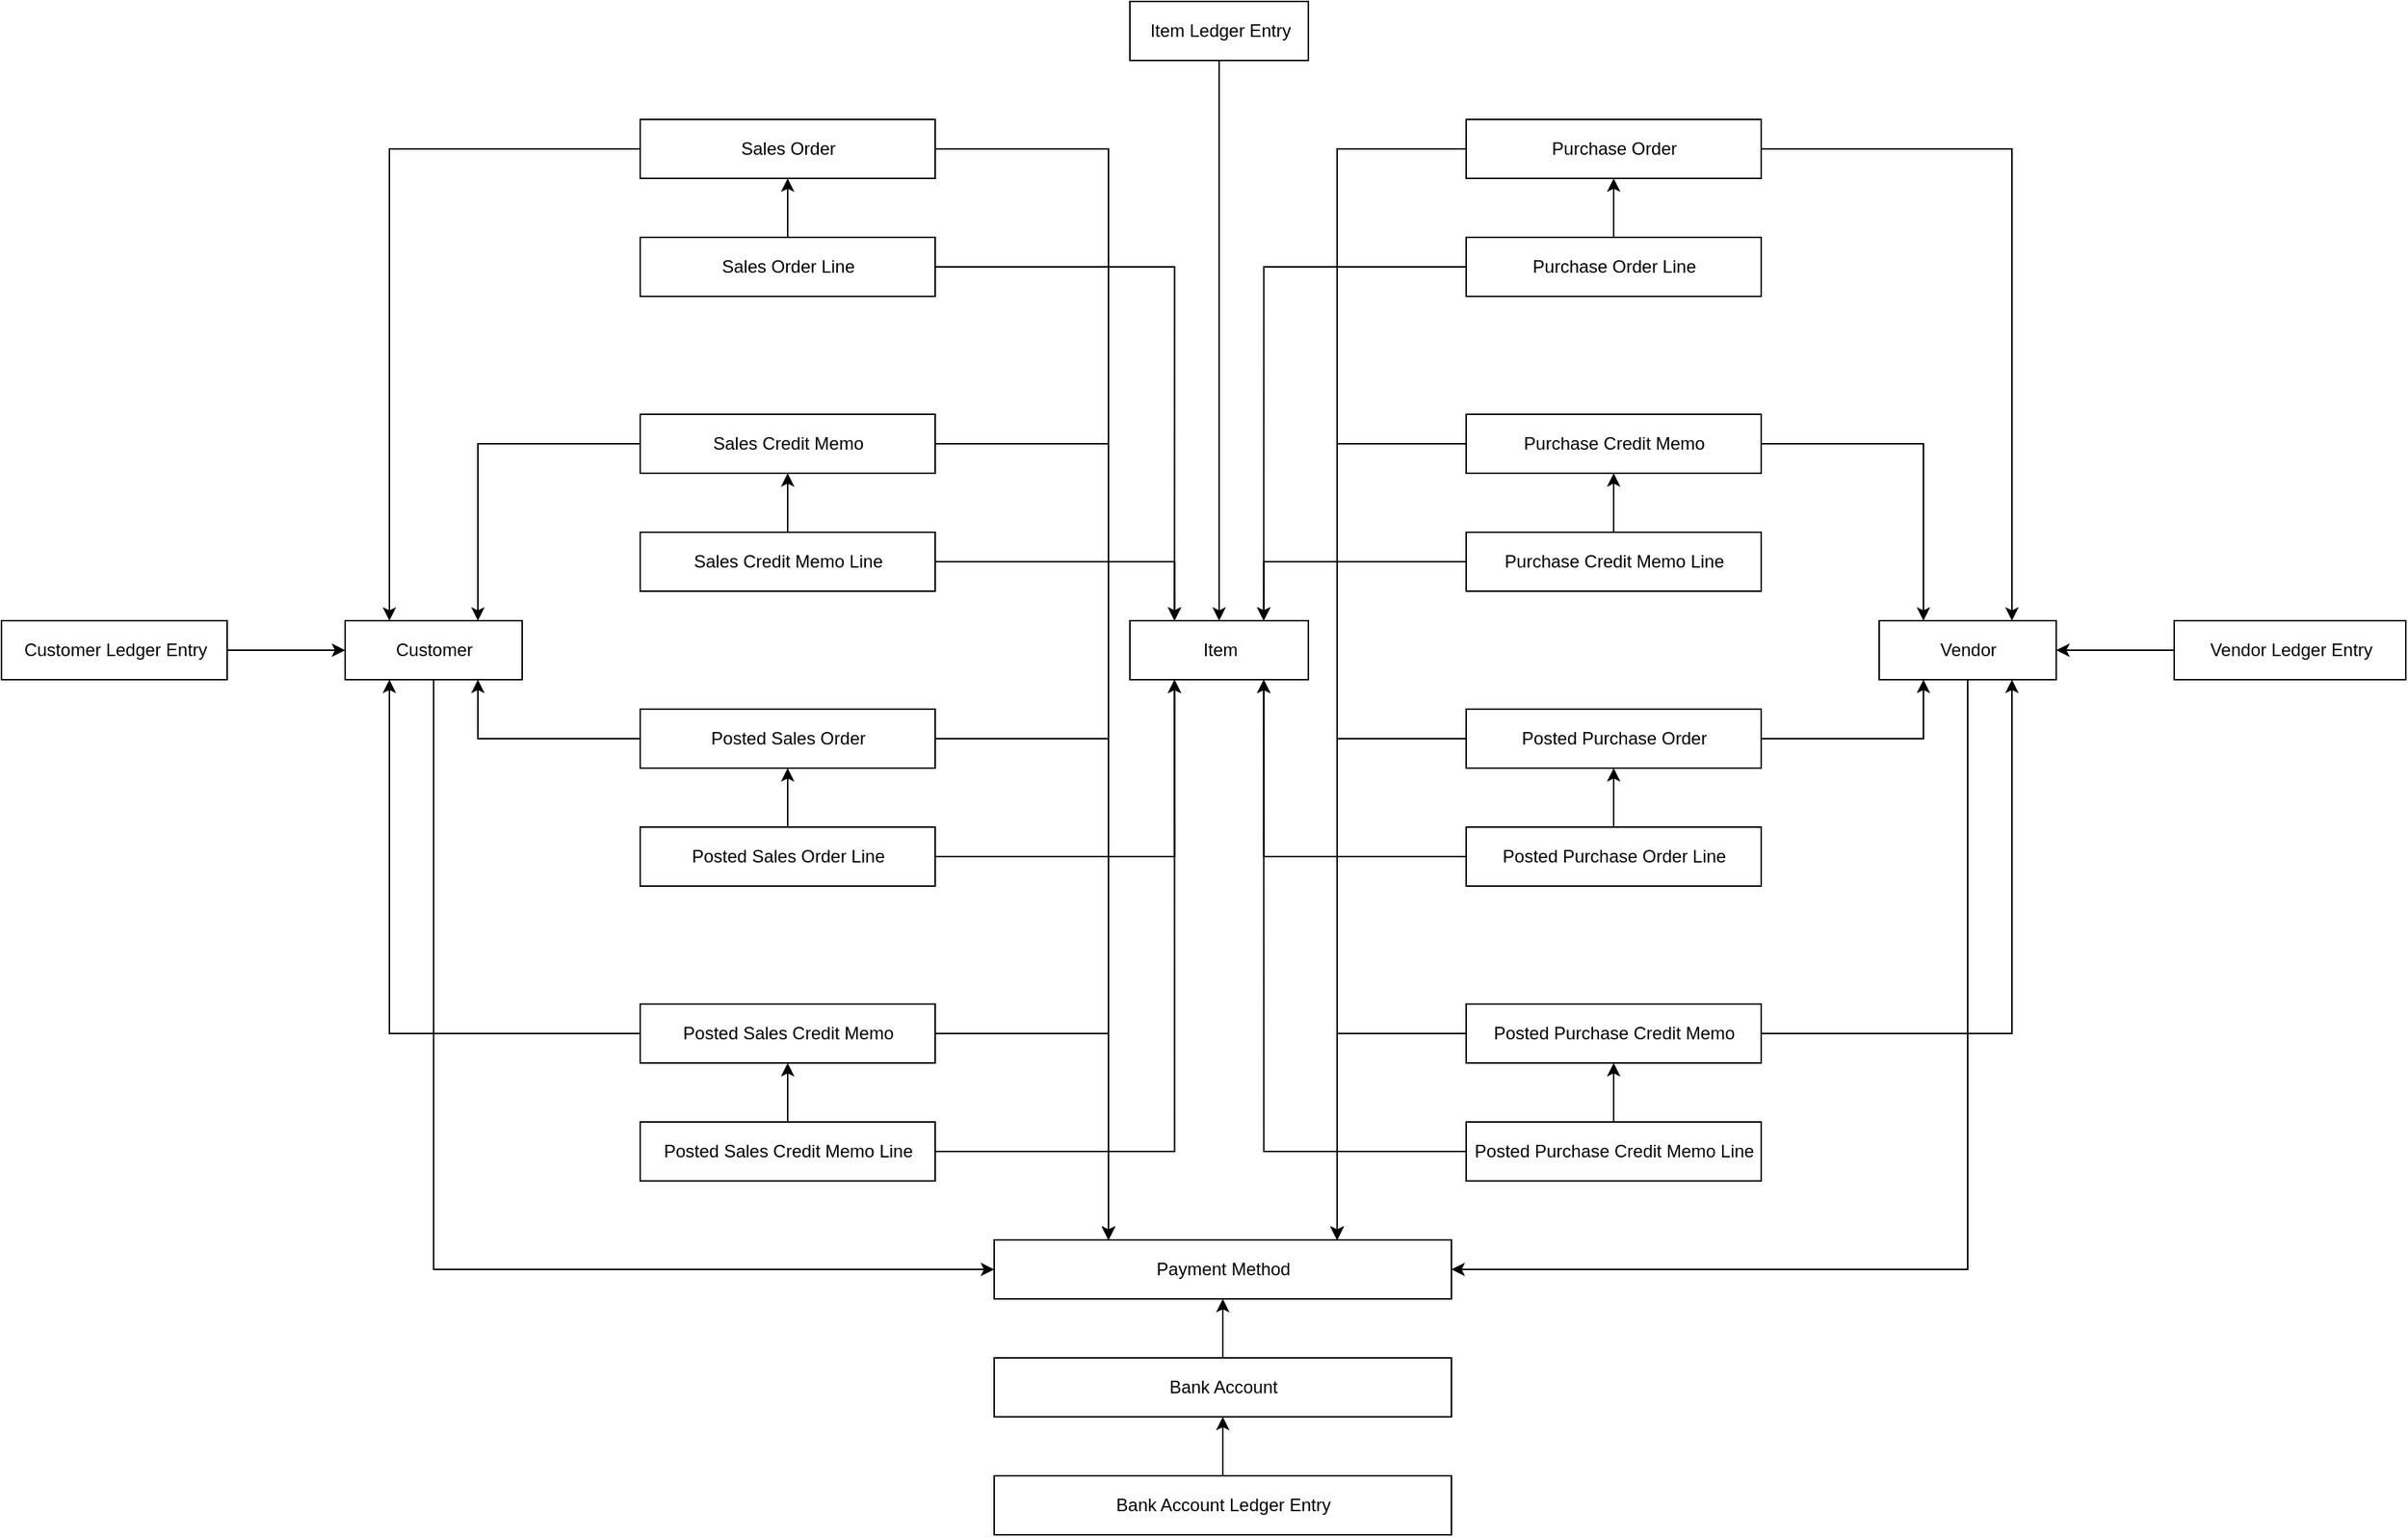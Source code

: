 <mxfile version="20.6.0"><diagram id="j5ny2Z5VI7dJZhcIAOPc" name="Page-1"><mxGraphModel dx="2910" dy="1264" grid="1" gridSize="10" guides="1" tooltips="1" connect="1" arrows="1" fold="1" page="1" pageScale="1" pageWidth="827" pageHeight="1169" math="0" shadow="0"><root><mxCell id="0"/><mxCell id="1" parent="0"/><mxCell id="Mz39IRMxZWfVJ_jMmrUO-1" value="Item" style="html=1;" vertex="1" parent="1"><mxGeometry x="-62" y="420" width="121" height="40" as="geometry"/></mxCell><mxCell id="Mz39IRMxZWfVJ_jMmrUO-46" style="edgeStyle=orthogonalEdgeStyle;rounded=0;orthogonalLoop=1;jettySize=auto;html=1;entryX=0.5;entryY=0;entryDx=0;entryDy=0;" edge="1" parent="1" source="Mz39IRMxZWfVJ_jMmrUO-2" target="Mz39IRMxZWfVJ_jMmrUO-1"><mxGeometry relative="1" as="geometry"/></mxCell><mxCell id="Mz39IRMxZWfVJ_jMmrUO-2" value="Item Ledger Entry" style="html=1;" vertex="1" parent="1"><mxGeometry x="-62" width="121" height="40" as="geometry"/></mxCell><mxCell id="Mz39IRMxZWfVJ_jMmrUO-71" style="edgeStyle=orthogonalEdgeStyle;rounded=0;orthogonalLoop=1;jettySize=auto;html=1;entryX=0;entryY=0.5;entryDx=0;entryDy=0;exitX=0.5;exitY=1;exitDx=0;exitDy=0;" edge="1" parent="1" source="Mz39IRMxZWfVJ_jMmrUO-3" target="Mz39IRMxZWfVJ_jMmrUO-55"><mxGeometry relative="1" as="geometry"><Array as="points"><mxPoint x="-534" y="860"/></Array></mxGeometry></mxCell><mxCell id="Mz39IRMxZWfVJ_jMmrUO-3" value="Customer" style="html=1;" vertex="1" parent="1"><mxGeometry x="-594" y="420" width="120" height="40" as="geometry"/></mxCell><mxCell id="Mz39IRMxZWfVJ_jMmrUO-72" style="edgeStyle=orthogonalEdgeStyle;rounded=0;orthogonalLoop=1;jettySize=auto;html=1;entryX=1;entryY=0.5;entryDx=0;entryDy=0;exitX=0.5;exitY=1;exitDx=0;exitDy=0;" edge="1" parent="1" source="Mz39IRMxZWfVJ_jMmrUO-4" target="Mz39IRMxZWfVJ_jMmrUO-55"><mxGeometry relative="1" as="geometry"><Array as="points"><mxPoint x="506" y="860"/></Array></mxGeometry></mxCell><mxCell id="Mz39IRMxZWfVJ_jMmrUO-4" value="Vendor" style="html=1;" vertex="1" parent="1"><mxGeometry x="446" y="420" width="120" height="40" as="geometry"/></mxCell><mxCell id="Mz39IRMxZWfVJ_jMmrUO-39" style="edgeStyle=orthogonalEdgeStyle;rounded=0;orthogonalLoop=1;jettySize=auto;html=1;entryX=0;entryY=0.5;entryDx=0;entryDy=0;" edge="1" parent="1" source="Mz39IRMxZWfVJ_jMmrUO-5" target="Mz39IRMxZWfVJ_jMmrUO-3"><mxGeometry relative="1" as="geometry"/></mxCell><mxCell id="Mz39IRMxZWfVJ_jMmrUO-5" value="Customer Ledger Entry" style="html=1;" vertex="1" parent="1"><mxGeometry x="-827" y="420" width="153" height="40" as="geometry"/></mxCell><mxCell id="Mz39IRMxZWfVJ_jMmrUO-45" style="edgeStyle=orthogonalEdgeStyle;rounded=0;orthogonalLoop=1;jettySize=auto;html=1;entryX=1;entryY=0.5;entryDx=0;entryDy=0;" edge="1" parent="1" source="Mz39IRMxZWfVJ_jMmrUO-6" target="Mz39IRMxZWfVJ_jMmrUO-4"><mxGeometry relative="1" as="geometry"/></mxCell><mxCell id="Mz39IRMxZWfVJ_jMmrUO-6" value="Vendor Ledger Entry" style="html=1;" vertex="1" parent="1"><mxGeometry x="646" y="420" width="157" height="40" as="geometry"/></mxCell><mxCell id="Mz39IRMxZWfVJ_jMmrUO-35" style="edgeStyle=orthogonalEdgeStyle;rounded=0;orthogonalLoop=1;jettySize=auto;html=1;entryX=0.25;entryY=0;entryDx=0;entryDy=0;" edge="1" parent="1" source="Mz39IRMxZWfVJ_jMmrUO-9" target="Mz39IRMxZWfVJ_jMmrUO-3"><mxGeometry relative="1" as="geometry"><Array as="points"><mxPoint x="-564" y="100"/></Array></mxGeometry></mxCell><mxCell id="Mz39IRMxZWfVJ_jMmrUO-61" style="edgeStyle=orthogonalEdgeStyle;rounded=0;orthogonalLoop=1;jettySize=auto;html=1;entryX=0.25;entryY=0;entryDx=0;entryDy=0;" edge="1" parent="1" source="Mz39IRMxZWfVJ_jMmrUO-9" target="Mz39IRMxZWfVJ_jMmrUO-55"><mxGeometry relative="1" as="geometry"/></mxCell><mxCell id="Mz39IRMxZWfVJ_jMmrUO-9" value="Sales Order" style="html=1;" vertex="1" parent="1"><mxGeometry x="-394" y="80" width="200" height="40" as="geometry"/></mxCell><mxCell id="Mz39IRMxZWfVJ_jMmrUO-27" style="edgeStyle=orthogonalEdgeStyle;rounded=0;orthogonalLoop=1;jettySize=auto;html=1;exitX=1;exitY=0.5;exitDx=0;exitDy=0;entryX=0.25;entryY=0;entryDx=0;entryDy=0;" edge="1" parent="1" source="Mz39IRMxZWfVJ_jMmrUO-10" target="Mz39IRMxZWfVJ_jMmrUO-1"><mxGeometry relative="1" as="geometry"/></mxCell><mxCell id="Mz39IRMxZWfVJ_jMmrUO-47" style="edgeStyle=orthogonalEdgeStyle;rounded=0;orthogonalLoop=1;jettySize=auto;html=1;entryX=0.5;entryY=1;entryDx=0;entryDy=0;" edge="1" parent="1" source="Mz39IRMxZWfVJ_jMmrUO-10" target="Mz39IRMxZWfVJ_jMmrUO-9"><mxGeometry relative="1" as="geometry"/></mxCell><mxCell id="Mz39IRMxZWfVJ_jMmrUO-10" value="Sales Order Line" style="html=1;" vertex="1" parent="1"><mxGeometry x="-394" y="160" width="200" height="40" as="geometry"/></mxCell><mxCell id="Mz39IRMxZWfVJ_jMmrUO-36" style="edgeStyle=orthogonalEdgeStyle;rounded=0;orthogonalLoop=1;jettySize=auto;html=1;entryX=0.75;entryY=0;entryDx=0;entryDy=0;" edge="1" parent="1" source="Mz39IRMxZWfVJ_jMmrUO-11" target="Mz39IRMxZWfVJ_jMmrUO-3"><mxGeometry relative="1" as="geometry"/></mxCell><mxCell id="Mz39IRMxZWfVJ_jMmrUO-62" style="edgeStyle=orthogonalEdgeStyle;rounded=0;orthogonalLoop=1;jettySize=auto;html=1;entryX=0.25;entryY=0;entryDx=0;entryDy=0;" edge="1" parent="1" source="Mz39IRMxZWfVJ_jMmrUO-11" target="Mz39IRMxZWfVJ_jMmrUO-55"><mxGeometry relative="1" as="geometry"/></mxCell><mxCell id="Mz39IRMxZWfVJ_jMmrUO-11" value="Sales Credit Memo" style="html=1;" vertex="1" parent="1"><mxGeometry x="-394" y="280" width="200" height="40" as="geometry"/></mxCell><mxCell id="Mz39IRMxZWfVJ_jMmrUO-28" style="edgeStyle=orthogonalEdgeStyle;rounded=0;orthogonalLoop=1;jettySize=auto;html=1;exitX=1;exitY=0.5;exitDx=0;exitDy=0;entryX=0.25;entryY=0;entryDx=0;entryDy=0;" edge="1" parent="1" source="Mz39IRMxZWfVJ_jMmrUO-12" target="Mz39IRMxZWfVJ_jMmrUO-1"><mxGeometry relative="1" as="geometry"/></mxCell><mxCell id="Mz39IRMxZWfVJ_jMmrUO-48" style="edgeStyle=orthogonalEdgeStyle;rounded=0;orthogonalLoop=1;jettySize=auto;html=1;entryX=0.5;entryY=1;entryDx=0;entryDy=0;" edge="1" parent="1" source="Mz39IRMxZWfVJ_jMmrUO-12" target="Mz39IRMxZWfVJ_jMmrUO-11"><mxGeometry relative="1" as="geometry"/></mxCell><mxCell id="Mz39IRMxZWfVJ_jMmrUO-12" value="Sales Credit Memo Line" style="html=1;" vertex="1" parent="1"><mxGeometry x="-394" y="360" width="200" height="40" as="geometry"/></mxCell><mxCell id="Mz39IRMxZWfVJ_jMmrUO-37" style="edgeStyle=orthogonalEdgeStyle;rounded=0;orthogonalLoop=1;jettySize=auto;html=1;entryX=0.75;entryY=1;entryDx=0;entryDy=0;" edge="1" parent="1" source="Mz39IRMxZWfVJ_jMmrUO-13" target="Mz39IRMxZWfVJ_jMmrUO-3"><mxGeometry relative="1" as="geometry"/></mxCell><mxCell id="Mz39IRMxZWfVJ_jMmrUO-63" style="edgeStyle=orthogonalEdgeStyle;rounded=0;orthogonalLoop=1;jettySize=auto;html=1;entryX=0.25;entryY=0;entryDx=0;entryDy=0;" edge="1" parent="1" source="Mz39IRMxZWfVJ_jMmrUO-13" target="Mz39IRMxZWfVJ_jMmrUO-55"><mxGeometry relative="1" as="geometry"/></mxCell><mxCell id="Mz39IRMxZWfVJ_jMmrUO-13" value="Posted Sales Order" style="html=1;" vertex="1" parent="1"><mxGeometry x="-394" y="480" width="200" height="40" as="geometry"/></mxCell><mxCell id="Mz39IRMxZWfVJ_jMmrUO-29" style="edgeStyle=orthogonalEdgeStyle;rounded=0;orthogonalLoop=1;jettySize=auto;html=1;entryX=0.25;entryY=1;entryDx=0;entryDy=0;" edge="1" parent="1" source="Mz39IRMxZWfVJ_jMmrUO-14" target="Mz39IRMxZWfVJ_jMmrUO-1"><mxGeometry relative="1" as="geometry"/></mxCell><mxCell id="Mz39IRMxZWfVJ_jMmrUO-49" style="edgeStyle=orthogonalEdgeStyle;rounded=0;orthogonalLoop=1;jettySize=auto;html=1;entryX=0.5;entryY=1;entryDx=0;entryDy=0;" edge="1" parent="1" source="Mz39IRMxZWfVJ_jMmrUO-14" target="Mz39IRMxZWfVJ_jMmrUO-13"><mxGeometry relative="1" as="geometry"/></mxCell><mxCell id="Mz39IRMxZWfVJ_jMmrUO-14" value="Posted Sales Order Line" style="html=1;" vertex="1" parent="1"><mxGeometry x="-394" y="560" width="200" height="40" as="geometry"/></mxCell><mxCell id="Mz39IRMxZWfVJ_jMmrUO-38" style="edgeStyle=orthogonalEdgeStyle;rounded=0;orthogonalLoop=1;jettySize=auto;html=1;entryX=0.25;entryY=1;entryDx=0;entryDy=0;" edge="1" parent="1" source="Mz39IRMxZWfVJ_jMmrUO-15" target="Mz39IRMxZWfVJ_jMmrUO-3"><mxGeometry relative="1" as="geometry"/></mxCell><mxCell id="Mz39IRMxZWfVJ_jMmrUO-64" style="edgeStyle=orthogonalEdgeStyle;rounded=0;orthogonalLoop=1;jettySize=auto;html=1;entryX=0.25;entryY=0;entryDx=0;entryDy=0;" edge="1" parent="1" source="Mz39IRMxZWfVJ_jMmrUO-15" target="Mz39IRMxZWfVJ_jMmrUO-55"><mxGeometry relative="1" as="geometry"/></mxCell><mxCell id="Mz39IRMxZWfVJ_jMmrUO-15" value="Posted Sales Credit Memo" style="html=1;" vertex="1" parent="1"><mxGeometry x="-394" y="680" width="200" height="40" as="geometry"/></mxCell><mxCell id="Mz39IRMxZWfVJ_jMmrUO-30" style="edgeStyle=orthogonalEdgeStyle;rounded=0;orthogonalLoop=1;jettySize=auto;html=1;entryX=0.25;entryY=1;entryDx=0;entryDy=0;" edge="1" parent="1" source="Mz39IRMxZWfVJ_jMmrUO-16" target="Mz39IRMxZWfVJ_jMmrUO-1"><mxGeometry relative="1" as="geometry"/></mxCell><mxCell id="Mz39IRMxZWfVJ_jMmrUO-50" style="edgeStyle=orthogonalEdgeStyle;rounded=0;orthogonalLoop=1;jettySize=auto;html=1;entryX=0.5;entryY=1;entryDx=0;entryDy=0;" edge="1" parent="1" source="Mz39IRMxZWfVJ_jMmrUO-16" target="Mz39IRMxZWfVJ_jMmrUO-15"><mxGeometry relative="1" as="geometry"/></mxCell><mxCell id="Mz39IRMxZWfVJ_jMmrUO-16" value="Posted Sales Credit Memo Line" style="html=1;" vertex="1" parent="1"><mxGeometry x="-394" y="760" width="200" height="40" as="geometry"/></mxCell><mxCell id="Mz39IRMxZWfVJ_jMmrUO-41" style="edgeStyle=orthogonalEdgeStyle;rounded=0;orthogonalLoop=1;jettySize=auto;html=1;entryX=0.75;entryY=0;entryDx=0;entryDy=0;" edge="1" parent="1" source="Mz39IRMxZWfVJ_jMmrUO-19" target="Mz39IRMxZWfVJ_jMmrUO-4"><mxGeometry relative="1" as="geometry"/></mxCell><mxCell id="Mz39IRMxZWfVJ_jMmrUO-65" style="edgeStyle=orthogonalEdgeStyle;rounded=0;orthogonalLoop=1;jettySize=auto;html=1;entryX=0.75;entryY=0;entryDx=0;entryDy=0;" edge="1" parent="1" source="Mz39IRMxZWfVJ_jMmrUO-19" target="Mz39IRMxZWfVJ_jMmrUO-55"><mxGeometry relative="1" as="geometry"/></mxCell><mxCell id="Mz39IRMxZWfVJ_jMmrUO-19" value="Purchase Order" style="html=1;" vertex="1" parent="1"><mxGeometry x="166" y="80" width="200" height="40" as="geometry"/></mxCell><mxCell id="Mz39IRMxZWfVJ_jMmrUO-31" style="edgeStyle=orthogonalEdgeStyle;rounded=0;orthogonalLoop=1;jettySize=auto;html=1;entryX=0.75;entryY=0;entryDx=0;entryDy=0;" edge="1" parent="1" source="Mz39IRMxZWfVJ_jMmrUO-20" target="Mz39IRMxZWfVJ_jMmrUO-1"><mxGeometry relative="1" as="geometry"/></mxCell><mxCell id="Mz39IRMxZWfVJ_jMmrUO-54" style="edgeStyle=orthogonalEdgeStyle;rounded=0;orthogonalLoop=1;jettySize=auto;html=1;entryX=0.5;entryY=1;entryDx=0;entryDy=0;" edge="1" parent="1" source="Mz39IRMxZWfVJ_jMmrUO-20" target="Mz39IRMxZWfVJ_jMmrUO-19"><mxGeometry relative="1" as="geometry"/></mxCell><mxCell id="Mz39IRMxZWfVJ_jMmrUO-20" value="Purchase Order Line" style="html=1;" vertex="1" parent="1"><mxGeometry x="166" y="160" width="200" height="40" as="geometry"/></mxCell><mxCell id="Mz39IRMxZWfVJ_jMmrUO-42" style="edgeStyle=orthogonalEdgeStyle;rounded=0;orthogonalLoop=1;jettySize=auto;html=1;entryX=0.25;entryY=0;entryDx=0;entryDy=0;" edge="1" parent="1" source="Mz39IRMxZWfVJ_jMmrUO-21" target="Mz39IRMxZWfVJ_jMmrUO-4"><mxGeometry relative="1" as="geometry"/></mxCell><mxCell id="Mz39IRMxZWfVJ_jMmrUO-66" style="edgeStyle=orthogonalEdgeStyle;rounded=0;orthogonalLoop=1;jettySize=auto;html=1;entryX=0.75;entryY=0;entryDx=0;entryDy=0;" edge="1" parent="1" source="Mz39IRMxZWfVJ_jMmrUO-21" target="Mz39IRMxZWfVJ_jMmrUO-55"><mxGeometry relative="1" as="geometry"/></mxCell><mxCell id="Mz39IRMxZWfVJ_jMmrUO-21" value="Purchase Credit Memo" style="html=1;" vertex="1" parent="1"><mxGeometry x="166" y="280" width="200" height="40" as="geometry"/></mxCell><mxCell id="Mz39IRMxZWfVJ_jMmrUO-32" style="edgeStyle=orthogonalEdgeStyle;rounded=0;orthogonalLoop=1;jettySize=auto;html=1;entryX=0.75;entryY=0;entryDx=0;entryDy=0;" edge="1" parent="1" source="Mz39IRMxZWfVJ_jMmrUO-22" target="Mz39IRMxZWfVJ_jMmrUO-1"><mxGeometry relative="1" as="geometry"/></mxCell><mxCell id="Mz39IRMxZWfVJ_jMmrUO-53" style="edgeStyle=orthogonalEdgeStyle;rounded=0;orthogonalLoop=1;jettySize=auto;html=1;entryX=0.5;entryY=1;entryDx=0;entryDy=0;" edge="1" parent="1" source="Mz39IRMxZWfVJ_jMmrUO-22" target="Mz39IRMxZWfVJ_jMmrUO-21"><mxGeometry relative="1" as="geometry"/></mxCell><mxCell id="Mz39IRMxZWfVJ_jMmrUO-22" value="Purchase Credit Memo Line" style="html=1;" vertex="1" parent="1"><mxGeometry x="166" y="360" width="200" height="40" as="geometry"/></mxCell><mxCell id="Mz39IRMxZWfVJ_jMmrUO-43" style="edgeStyle=orthogonalEdgeStyle;rounded=0;orthogonalLoop=1;jettySize=auto;html=1;entryX=0.25;entryY=1;entryDx=0;entryDy=0;" edge="1" parent="1" source="Mz39IRMxZWfVJ_jMmrUO-23" target="Mz39IRMxZWfVJ_jMmrUO-4"><mxGeometry relative="1" as="geometry"/></mxCell><mxCell id="Mz39IRMxZWfVJ_jMmrUO-67" style="edgeStyle=orthogonalEdgeStyle;rounded=0;orthogonalLoop=1;jettySize=auto;html=1;entryX=0.75;entryY=0;entryDx=0;entryDy=0;" edge="1" parent="1" source="Mz39IRMxZWfVJ_jMmrUO-23" target="Mz39IRMxZWfVJ_jMmrUO-55"><mxGeometry relative="1" as="geometry"/></mxCell><mxCell id="Mz39IRMxZWfVJ_jMmrUO-23" value="Posted Purchase Order" style="html=1;" vertex="1" parent="1"><mxGeometry x="166" y="480" width="200" height="40" as="geometry"/></mxCell><mxCell id="Mz39IRMxZWfVJ_jMmrUO-33" style="edgeStyle=orthogonalEdgeStyle;rounded=0;orthogonalLoop=1;jettySize=auto;html=1;entryX=0.75;entryY=1;entryDx=0;entryDy=0;" edge="1" parent="1" source="Mz39IRMxZWfVJ_jMmrUO-24" target="Mz39IRMxZWfVJ_jMmrUO-1"><mxGeometry relative="1" as="geometry"/></mxCell><mxCell id="Mz39IRMxZWfVJ_jMmrUO-52" style="edgeStyle=orthogonalEdgeStyle;rounded=0;orthogonalLoop=1;jettySize=auto;html=1;entryX=0.5;entryY=1;entryDx=0;entryDy=0;" edge="1" parent="1" source="Mz39IRMxZWfVJ_jMmrUO-24" target="Mz39IRMxZWfVJ_jMmrUO-23"><mxGeometry relative="1" as="geometry"/></mxCell><mxCell id="Mz39IRMxZWfVJ_jMmrUO-24" value="Posted Purchase Order Line" style="html=1;" vertex="1" parent="1"><mxGeometry x="166" y="560" width="200" height="40" as="geometry"/></mxCell><mxCell id="Mz39IRMxZWfVJ_jMmrUO-44" style="edgeStyle=orthogonalEdgeStyle;rounded=0;orthogonalLoop=1;jettySize=auto;html=1;entryX=0.75;entryY=1;entryDx=0;entryDy=0;" edge="1" parent="1" source="Mz39IRMxZWfVJ_jMmrUO-25" target="Mz39IRMxZWfVJ_jMmrUO-4"><mxGeometry relative="1" as="geometry"/></mxCell><mxCell id="Mz39IRMxZWfVJ_jMmrUO-68" style="edgeStyle=orthogonalEdgeStyle;rounded=0;orthogonalLoop=1;jettySize=auto;html=1;entryX=0.75;entryY=0;entryDx=0;entryDy=0;" edge="1" parent="1" source="Mz39IRMxZWfVJ_jMmrUO-25" target="Mz39IRMxZWfVJ_jMmrUO-55"><mxGeometry relative="1" as="geometry"/></mxCell><mxCell id="Mz39IRMxZWfVJ_jMmrUO-25" value="Posted Purchase Credit Memo" style="html=1;" vertex="1" parent="1"><mxGeometry x="166" y="680" width="200" height="40" as="geometry"/></mxCell><mxCell id="Mz39IRMxZWfVJ_jMmrUO-34" style="edgeStyle=orthogonalEdgeStyle;rounded=0;orthogonalLoop=1;jettySize=auto;html=1;entryX=0.75;entryY=1;entryDx=0;entryDy=0;" edge="1" parent="1" source="Mz39IRMxZWfVJ_jMmrUO-26" target="Mz39IRMxZWfVJ_jMmrUO-1"><mxGeometry relative="1" as="geometry"/></mxCell><mxCell id="Mz39IRMxZWfVJ_jMmrUO-51" style="edgeStyle=orthogonalEdgeStyle;rounded=0;orthogonalLoop=1;jettySize=auto;html=1;entryX=0.5;entryY=1;entryDx=0;entryDy=0;" edge="1" parent="1" source="Mz39IRMxZWfVJ_jMmrUO-26" target="Mz39IRMxZWfVJ_jMmrUO-25"><mxGeometry relative="1" as="geometry"/></mxCell><mxCell id="Mz39IRMxZWfVJ_jMmrUO-26" value="Posted Purchase Credit Memo Line" style="html=1;" vertex="1" parent="1"><mxGeometry x="166" y="760" width="200" height="40" as="geometry"/></mxCell><mxCell id="Mz39IRMxZWfVJ_jMmrUO-55" value="Payment Method" style="html=1;" vertex="1" parent="1"><mxGeometry x="-154" y="840" width="310" height="40" as="geometry"/></mxCell><mxCell id="Mz39IRMxZWfVJ_jMmrUO-57" style="edgeStyle=orthogonalEdgeStyle;rounded=0;orthogonalLoop=1;jettySize=auto;html=1;entryX=0.5;entryY=1;entryDx=0;entryDy=0;" edge="1" parent="1" source="Mz39IRMxZWfVJ_jMmrUO-56" target="Mz39IRMxZWfVJ_jMmrUO-55"><mxGeometry relative="1" as="geometry"/></mxCell><mxCell id="Mz39IRMxZWfVJ_jMmrUO-56" value="Bank Account" style="html=1;" vertex="1" parent="1"><mxGeometry x="-154" y="920" width="310" height="40" as="geometry"/></mxCell><mxCell id="Mz39IRMxZWfVJ_jMmrUO-60" style="edgeStyle=orthogonalEdgeStyle;rounded=0;orthogonalLoop=1;jettySize=auto;html=1;entryX=0.5;entryY=1;entryDx=0;entryDy=0;" edge="1" parent="1" source="Mz39IRMxZWfVJ_jMmrUO-58" target="Mz39IRMxZWfVJ_jMmrUO-56"><mxGeometry relative="1" as="geometry"/></mxCell><mxCell id="Mz39IRMxZWfVJ_jMmrUO-58" value="Bank Account Ledger Entry" style="html=1;" vertex="1" parent="1"><mxGeometry x="-154" y="1000" width="310" height="40" as="geometry"/></mxCell></root></mxGraphModel></diagram></mxfile>